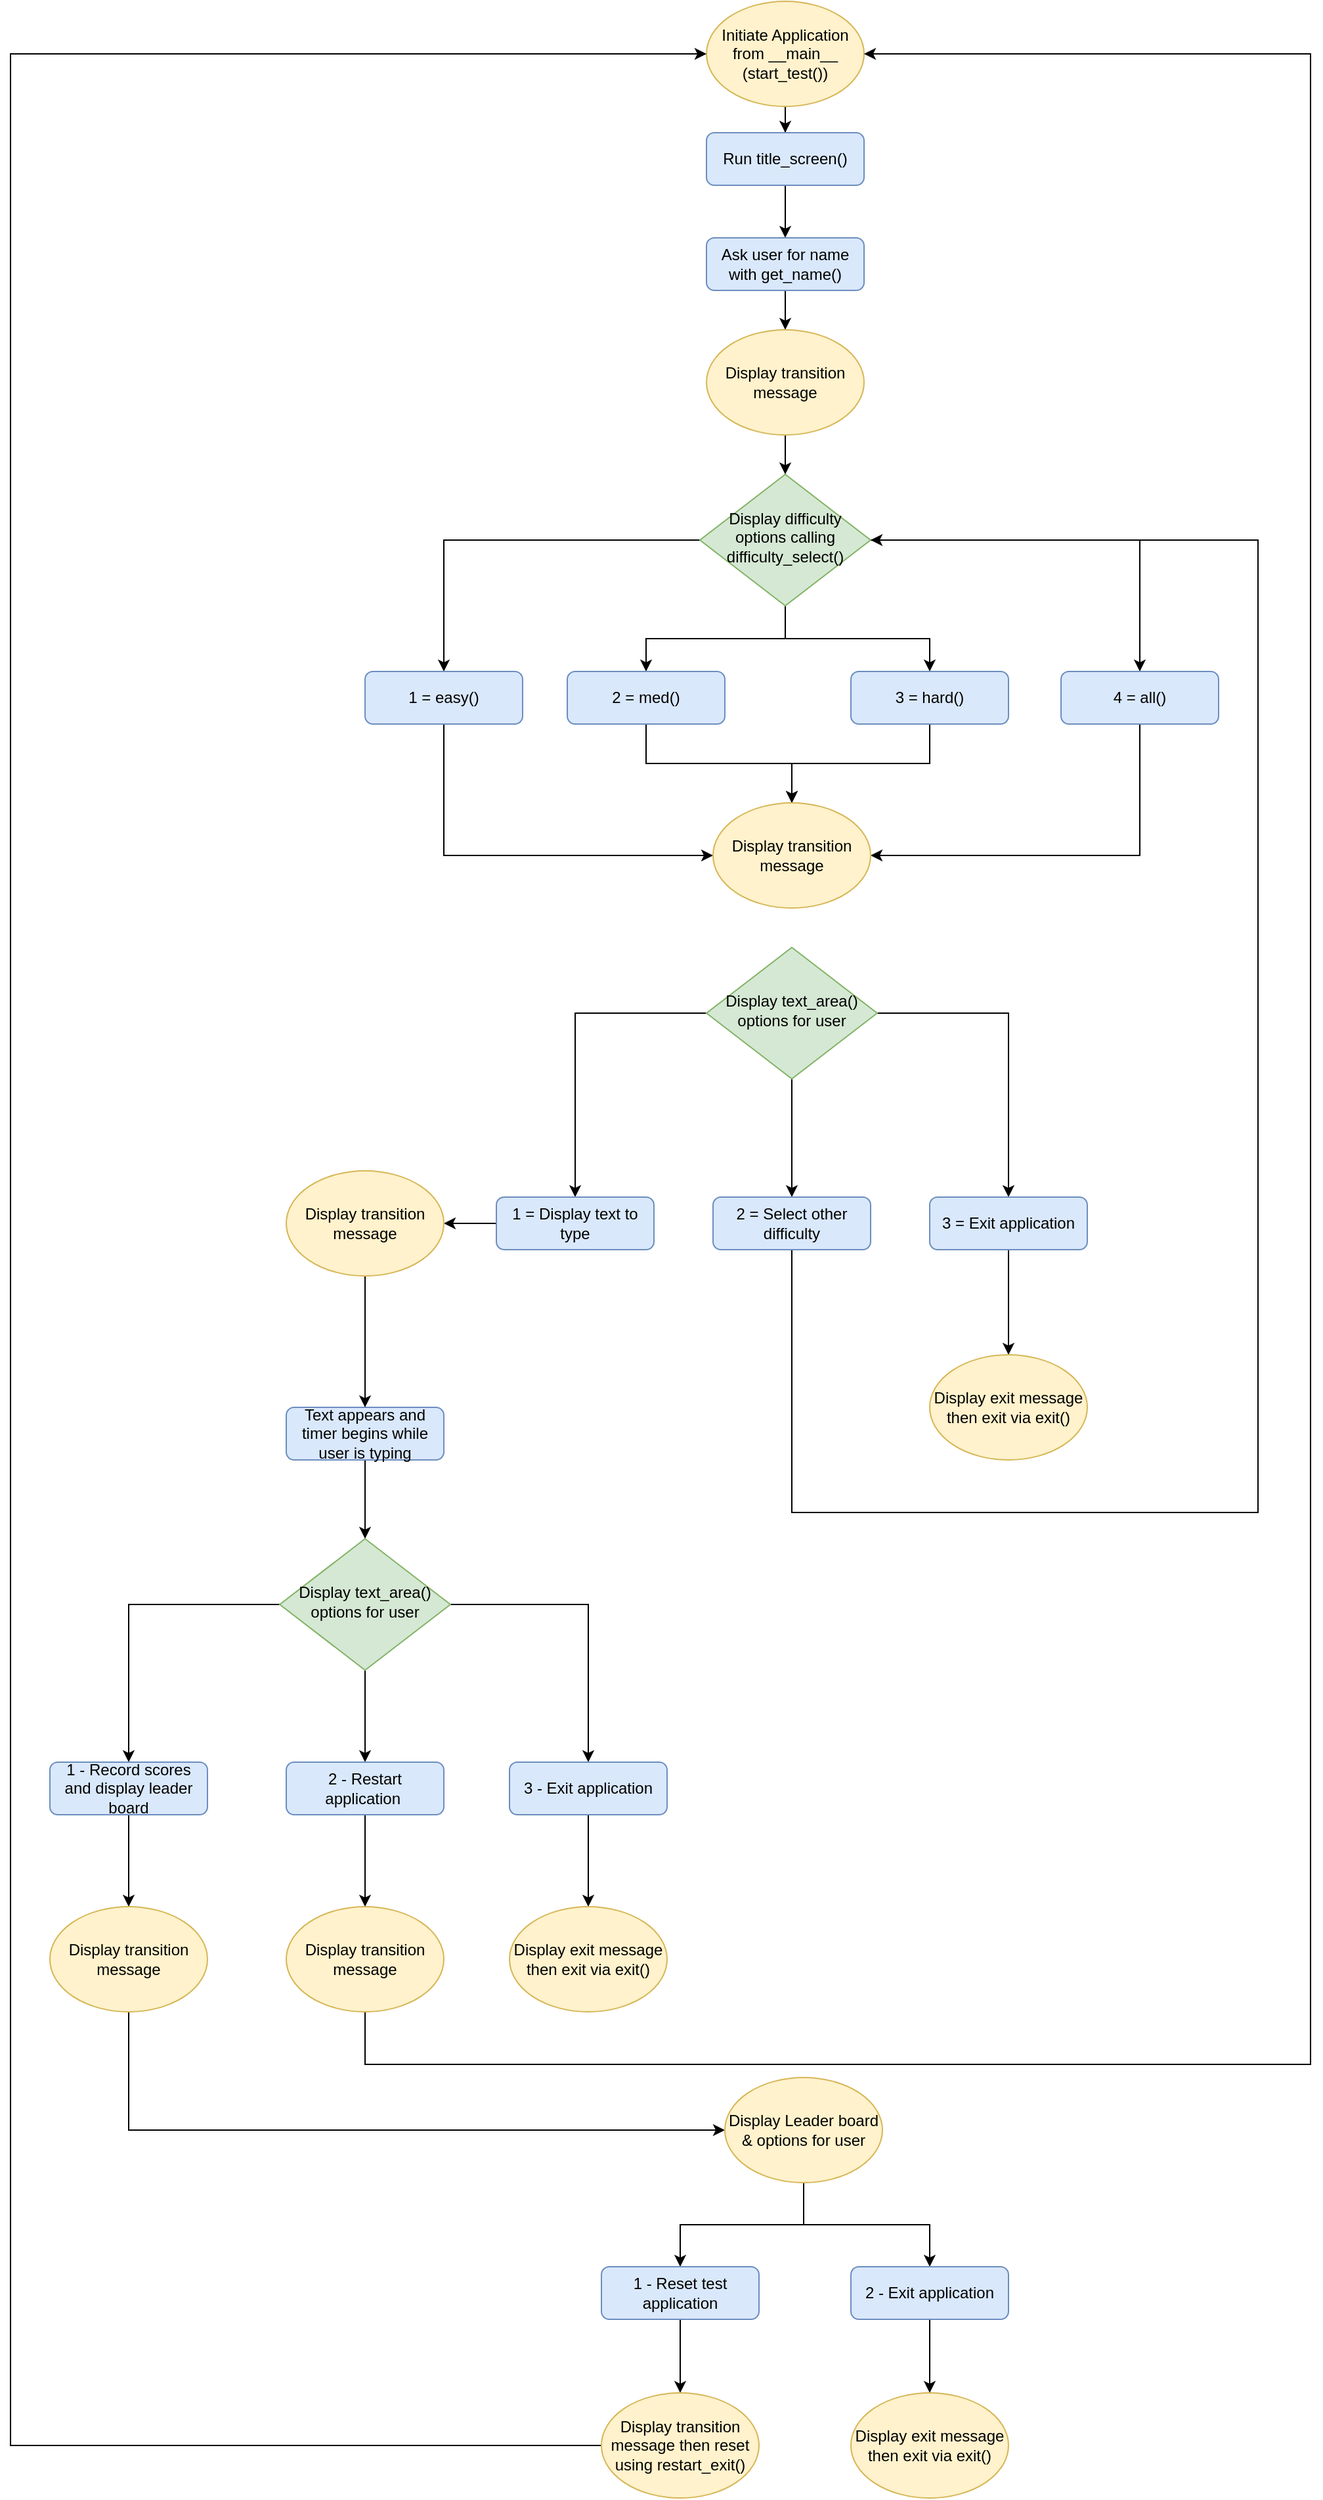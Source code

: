 <mxfile version="14.9.0" type="device"><diagram id="C5RBs43oDa-KdzZeNtuy" name="Page-1"><mxGraphModel dx="2489" dy="794" grid="1" gridSize="10" guides="1" tooltips="1" connect="1" arrows="1" fold="1" page="1" pageScale="1" pageWidth="827" pageHeight="1169" math="0" shadow="0"><root><mxCell id="WIyWlLk6GJQsqaUBKTNV-0"/><mxCell id="WIyWlLk6GJQsqaUBKTNV-1" parent="WIyWlLk6GJQsqaUBKTNV-0"/><mxCell id="LgmH9fNa_EhT_oG8DZl8-6" style="edgeStyle=orthogonalEdgeStyle;rounded=0;orthogonalLoop=1;jettySize=auto;html=1;entryX=0.5;entryY=0;entryDx=0;entryDy=0;" edge="1" parent="WIyWlLk6GJQsqaUBKTNV-1" source="WIyWlLk6GJQsqaUBKTNV-6" target="OskwsrJWK8YUwIfSYeyg-8"><mxGeometry relative="1" as="geometry"/></mxCell><mxCell id="LgmH9fNa_EhT_oG8DZl8-7" style="edgeStyle=orthogonalEdgeStyle;rounded=0;orthogonalLoop=1;jettySize=auto;html=1;entryX=0.5;entryY=0;entryDx=0;entryDy=0;" edge="1" parent="WIyWlLk6GJQsqaUBKTNV-1" source="WIyWlLk6GJQsqaUBKTNV-6" target="OskwsrJWK8YUwIfSYeyg-2"><mxGeometry relative="1" as="geometry"/></mxCell><mxCell id="LgmH9fNa_EhT_oG8DZl8-8" style="edgeStyle=orthogonalEdgeStyle;rounded=0;orthogonalLoop=1;jettySize=auto;html=1;entryX=0.5;entryY=0;entryDx=0;entryDy=0;" edge="1" parent="WIyWlLk6GJQsqaUBKTNV-1" source="WIyWlLk6GJQsqaUBKTNV-6" target="LgmH9fNa_EhT_oG8DZl8-0"><mxGeometry relative="1" as="geometry"/></mxCell><mxCell id="LgmH9fNa_EhT_oG8DZl8-9" style="edgeStyle=orthogonalEdgeStyle;rounded=0;orthogonalLoop=1;jettySize=auto;html=1;" edge="1" parent="WIyWlLk6GJQsqaUBKTNV-1" source="WIyWlLk6GJQsqaUBKTNV-6" target="OskwsrJWK8YUwIfSYeyg-5"><mxGeometry relative="1" as="geometry"/></mxCell><mxCell id="WIyWlLk6GJQsqaUBKTNV-6" value="Display difficulty options calling difficulty_select()" style="rhombus;whiteSpace=wrap;html=1;shadow=0;fontFamily=Helvetica;fontSize=12;align=center;strokeWidth=1;spacing=6;spacingTop=-4;fillColor=#d5e8d4;strokeColor=#82b366;" parent="WIyWlLk6GJQsqaUBKTNV-1" vertex="1"><mxGeometry x="335" y="370" width="130" height="100" as="geometry"/></mxCell><mxCell id="LgmH9fNa_EhT_oG8DZl8-82" style="edgeStyle=orthogonalEdgeStyle;rounded=0;orthogonalLoop=1;jettySize=auto;html=1;" edge="1" parent="WIyWlLk6GJQsqaUBKTNV-1" source="OskwsrJWK8YUwIfSYeyg-2" target="LgmH9fNa_EhT_oG8DZl8-26"><mxGeometry relative="1" as="geometry"/></mxCell><mxCell id="OskwsrJWK8YUwIfSYeyg-2" value="2 = med()" style="rounded=1;whiteSpace=wrap;html=1;fontSize=12;glass=0;strokeWidth=1;shadow=0;fillColor=#dae8fc;strokeColor=#6c8ebf;" parent="WIyWlLk6GJQsqaUBKTNV-1" vertex="1"><mxGeometry x="234" y="520" width="120" height="40" as="geometry"/></mxCell><mxCell id="LgmH9fNa_EhT_oG8DZl8-84" style="edgeStyle=orthogonalEdgeStyle;rounded=0;orthogonalLoop=1;jettySize=auto;html=1;entryX=1;entryY=0.5;entryDx=0;entryDy=0;" edge="1" parent="WIyWlLk6GJQsqaUBKTNV-1" source="OskwsrJWK8YUwIfSYeyg-5" target="LgmH9fNa_EhT_oG8DZl8-26"><mxGeometry relative="1" as="geometry"><Array as="points"><mxPoint x="670" y="660"/></Array></mxGeometry></mxCell><mxCell id="OskwsrJWK8YUwIfSYeyg-5" value="4 = all()" style="rounded=1;whiteSpace=wrap;html=1;fontSize=12;glass=0;strokeWidth=1;shadow=0;fillColor=#dae8fc;strokeColor=#6c8ebf;" parent="WIyWlLk6GJQsqaUBKTNV-1" vertex="1"><mxGeometry x="610" y="520" width="120" height="40" as="geometry"/></mxCell><mxCell id="LgmH9fNa_EhT_oG8DZl8-83" style="edgeStyle=orthogonalEdgeStyle;rounded=0;orthogonalLoop=1;jettySize=auto;html=1;entryX=0;entryY=0.5;entryDx=0;entryDy=0;" edge="1" parent="WIyWlLk6GJQsqaUBKTNV-1" source="OskwsrJWK8YUwIfSYeyg-8" target="LgmH9fNa_EhT_oG8DZl8-26"><mxGeometry relative="1" as="geometry"><Array as="points"><mxPoint x="140" y="660"/></Array></mxGeometry></mxCell><mxCell id="OskwsrJWK8YUwIfSYeyg-8" value="1 = easy()" style="rounded=1;whiteSpace=wrap;html=1;fontSize=12;glass=0;strokeWidth=1;shadow=0;fillColor=#dae8fc;strokeColor=#6c8ebf;" parent="WIyWlLk6GJQsqaUBKTNV-1" vertex="1"><mxGeometry x="80" y="520" width="120" height="40" as="geometry"/></mxCell><mxCell id="BEy0c1E4p_5yjDB73s1m-25" style="edgeStyle=orthogonalEdgeStyle;rounded=0;orthogonalLoop=1;jettySize=auto;html=1;" parent="WIyWlLk6GJQsqaUBKTNV-1" source="OskwsrJWK8YUwIfSYeyg-19" target="BEy0c1E4p_5yjDB73s1m-24" edge="1"><mxGeometry relative="1" as="geometry"/></mxCell><mxCell id="OskwsrJWK8YUwIfSYeyg-19" value="Initiate Application from __main__ (start_test())" style="ellipse;whiteSpace=wrap;html=1;fillColor=#fff2cc;strokeColor=#d6b656;" parent="WIyWlLk6GJQsqaUBKTNV-1" vertex="1"><mxGeometry x="340" y="10" width="120" height="80" as="geometry"/></mxCell><mxCell id="LgmH9fNa_EhT_oG8DZl8-4" style="edgeStyle=orthogonalEdgeStyle;rounded=0;orthogonalLoop=1;jettySize=auto;html=1;" edge="1" parent="WIyWlLk6GJQsqaUBKTNV-1" source="BEy0c1E4p_5yjDB73s1m-24" target="LgmH9fNa_EhT_oG8DZl8-1"><mxGeometry relative="1" as="geometry"/></mxCell><mxCell id="BEy0c1E4p_5yjDB73s1m-24" value="Run title_screen()" style="rounded=1;whiteSpace=wrap;html=1;fontSize=12;glass=0;strokeWidth=1;shadow=0;fillColor=#dae8fc;strokeColor=#6c8ebf;" parent="WIyWlLk6GJQsqaUBKTNV-1" vertex="1"><mxGeometry x="340" y="110" width="120" height="40" as="geometry"/></mxCell><mxCell id="LgmH9fNa_EhT_oG8DZl8-43" style="edgeStyle=orthogonalEdgeStyle;rounded=0;orthogonalLoop=1;jettySize=auto;html=1;" edge="1" parent="WIyWlLk6GJQsqaUBKTNV-1" source="X7OI6XJYV-5hqdW47y1u-2" target="LgmH9fNa_EhT_oG8DZl8-42"><mxGeometry relative="1" as="geometry"/></mxCell><mxCell id="X7OI6XJYV-5hqdW47y1u-2" value="Text appears and timer begins while user is typing" style="rounded=1;whiteSpace=wrap;html=1;fontSize=12;glass=0;strokeWidth=1;shadow=0;fillColor=#dae8fc;strokeColor=#6c8ebf;" parent="WIyWlLk6GJQsqaUBKTNV-1" vertex="1"><mxGeometry x="20" y="1080" width="120" height="40" as="geometry"/></mxCell><mxCell id="LgmH9fNa_EhT_oG8DZl8-81" style="edgeStyle=orthogonalEdgeStyle;rounded=0;orthogonalLoop=1;jettySize=auto;html=1;" edge="1" parent="WIyWlLk6GJQsqaUBKTNV-1" source="LgmH9fNa_EhT_oG8DZl8-0" target="LgmH9fNa_EhT_oG8DZl8-26"><mxGeometry relative="1" as="geometry"/></mxCell><mxCell id="LgmH9fNa_EhT_oG8DZl8-0" value="3 = hard()" style="rounded=1;whiteSpace=wrap;html=1;fontSize=12;glass=0;strokeWidth=1;shadow=0;fillColor=#dae8fc;strokeColor=#6c8ebf;" vertex="1" parent="WIyWlLk6GJQsqaUBKTNV-1"><mxGeometry x="450" y="520" width="120" height="40" as="geometry"/></mxCell><mxCell id="LgmH9fNa_EhT_oG8DZl8-79" style="edgeStyle=orthogonalEdgeStyle;rounded=0;orthogonalLoop=1;jettySize=auto;html=1;" edge="1" parent="WIyWlLk6GJQsqaUBKTNV-1" source="LgmH9fNa_EhT_oG8DZl8-1" target="LgmH9fNa_EhT_oG8DZl8-78"><mxGeometry relative="1" as="geometry"/></mxCell><mxCell id="LgmH9fNa_EhT_oG8DZl8-1" value="Ask user for name with get_name()" style="rounded=1;whiteSpace=wrap;html=1;fontSize=12;glass=0;strokeWidth=1;shadow=0;fillColor=#dae8fc;strokeColor=#6c8ebf;" vertex="1" parent="WIyWlLk6GJQsqaUBKTNV-1"><mxGeometry x="340" y="190" width="120" height="40" as="geometry"/></mxCell><mxCell id="LgmH9fNa_EhT_oG8DZl8-33" style="edgeStyle=orthogonalEdgeStyle;rounded=0;orthogonalLoop=1;jettySize=auto;html=1;" edge="1" parent="WIyWlLk6GJQsqaUBKTNV-1" source="LgmH9fNa_EhT_oG8DZl8-13" target="LgmH9fNa_EhT_oG8DZl8-32"><mxGeometry relative="1" as="geometry"/></mxCell><mxCell id="LgmH9fNa_EhT_oG8DZl8-34" style="edgeStyle=orthogonalEdgeStyle;rounded=0;orthogonalLoop=1;jettySize=auto;html=1;" edge="1" parent="WIyWlLk6GJQsqaUBKTNV-1" source="LgmH9fNa_EhT_oG8DZl8-13" target="LgmH9fNa_EhT_oG8DZl8-30"><mxGeometry relative="1" as="geometry"/></mxCell><mxCell id="LgmH9fNa_EhT_oG8DZl8-35" style="edgeStyle=orthogonalEdgeStyle;rounded=0;orthogonalLoop=1;jettySize=auto;html=1;entryX=0.5;entryY=0;entryDx=0;entryDy=0;" edge="1" parent="WIyWlLk6GJQsqaUBKTNV-1" source="LgmH9fNa_EhT_oG8DZl8-13" target="LgmH9fNa_EhT_oG8DZl8-31"><mxGeometry relative="1" as="geometry"/></mxCell><mxCell id="LgmH9fNa_EhT_oG8DZl8-13" value="Display text_area() options for user" style="rhombus;whiteSpace=wrap;html=1;shadow=0;fontFamily=Helvetica;fontSize=12;align=center;strokeWidth=1;spacing=6;spacingTop=-4;fillColor=#d5e8d4;strokeColor=#82b366;" vertex="1" parent="WIyWlLk6GJQsqaUBKTNV-1"><mxGeometry x="340" y="730" width="130" height="100" as="geometry"/></mxCell><mxCell id="LgmH9fNa_EhT_oG8DZl8-26" value="Display transition message" style="ellipse;whiteSpace=wrap;html=1;fillColor=#fff2cc;strokeColor=#d6b656;" vertex="1" parent="WIyWlLk6GJQsqaUBKTNV-1"><mxGeometry x="345" y="620" width="120" height="80" as="geometry"/></mxCell><mxCell id="LgmH9fNa_EhT_oG8DZl8-66" style="edgeStyle=orthogonalEdgeStyle;rounded=0;orthogonalLoop=1;jettySize=auto;html=1;" edge="1" parent="WIyWlLk6GJQsqaUBKTNV-1" source="LgmH9fNa_EhT_oG8DZl8-30" target="WIyWlLk6GJQsqaUBKTNV-6"><mxGeometry relative="1" as="geometry"><mxPoint x="800" y="266" as="targetPoint"/><Array as="points"><mxPoint x="405" y="1160"/><mxPoint x="760" y="1160"/><mxPoint x="760" y="420"/></Array></mxGeometry></mxCell><mxCell id="LgmH9fNa_EhT_oG8DZl8-30" value="2 = Select other difficulty" style="rounded=1;whiteSpace=wrap;html=1;fontSize=12;glass=0;strokeWidth=1;shadow=0;fillColor=#dae8fc;strokeColor=#6c8ebf;" vertex="1" parent="WIyWlLk6GJQsqaUBKTNV-1"><mxGeometry x="345" y="920" width="120" height="40" as="geometry"/></mxCell><mxCell id="LgmH9fNa_EhT_oG8DZl8-75" style="edgeStyle=orthogonalEdgeStyle;rounded=0;orthogonalLoop=1;jettySize=auto;html=1;" edge="1" parent="WIyWlLk6GJQsqaUBKTNV-1" source="LgmH9fNa_EhT_oG8DZl8-31" target="LgmH9fNa_EhT_oG8DZl8-71"><mxGeometry relative="1" as="geometry"/></mxCell><mxCell id="LgmH9fNa_EhT_oG8DZl8-31" value="3 = Exit application" style="rounded=1;whiteSpace=wrap;html=1;fontSize=12;glass=0;strokeWidth=1;shadow=0;fillColor=#dae8fc;strokeColor=#6c8ebf;" vertex="1" parent="WIyWlLk6GJQsqaUBKTNV-1"><mxGeometry x="510" y="920" width="120" height="40" as="geometry"/></mxCell><mxCell id="LgmH9fNa_EhT_oG8DZl8-37" style="edgeStyle=orthogonalEdgeStyle;rounded=0;orthogonalLoop=1;jettySize=auto;html=1;" edge="1" parent="WIyWlLk6GJQsqaUBKTNV-1" source="LgmH9fNa_EhT_oG8DZl8-32" target="LgmH9fNa_EhT_oG8DZl8-36"><mxGeometry relative="1" as="geometry"/></mxCell><mxCell id="LgmH9fNa_EhT_oG8DZl8-32" value="1 = Display text to type" style="rounded=1;whiteSpace=wrap;html=1;fontSize=12;glass=0;strokeWidth=1;shadow=0;fillColor=#dae8fc;strokeColor=#6c8ebf;" vertex="1" parent="WIyWlLk6GJQsqaUBKTNV-1"><mxGeometry x="180" y="920" width="120" height="40" as="geometry"/></mxCell><mxCell id="LgmH9fNa_EhT_oG8DZl8-41" style="edgeStyle=orthogonalEdgeStyle;rounded=0;orthogonalLoop=1;jettySize=auto;html=1;" edge="1" parent="WIyWlLk6GJQsqaUBKTNV-1" source="LgmH9fNa_EhT_oG8DZl8-36" target="X7OI6XJYV-5hqdW47y1u-2"><mxGeometry relative="1" as="geometry"/></mxCell><mxCell id="LgmH9fNa_EhT_oG8DZl8-36" value="Display transition message" style="ellipse;whiteSpace=wrap;html=1;fillColor=#fff2cc;strokeColor=#d6b656;" vertex="1" parent="WIyWlLk6GJQsqaUBKTNV-1"><mxGeometry x="20" y="900" width="120" height="80" as="geometry"/></mxCell><mxCell id="LgmH9fNa_EhT_oG8DZl8-49" style="edgeStyle=orthogonalEdgeStyle;rounded=0;orthogonalLoop=1;jettySize=auto;html=1;" edge="1" parent="WIyWlLk6GJQsqaUBKTNV-1" source="LgmH9fNa_EhT_oG8DZl8-42" target="LgmH9fNa_EhT_oG8DZl8-46"><mxGeometry relative="1" as="geometry"/></mxCell><mxCell id="LgmH9fNa_EhT_oG8DZl8-50" style="edgeStyle=orthogonalEdgeStyle;rounded=0;orthogonalLoop=1;jettySize=auto;html=1;" edge="1" parent="WIyWlLk6GJQsqaUBKTNV-1" source="LgmH9fNa_EhT_oG8DZl8-42" target="LgmH9fNa_EhT_oG8DZl8-47"><mxGeometry relative="1" as="geometry"/></mxCell><mxCell id="LgmH9fNa_EhT_oG8DZl8-51" style="edgeStyle=orthogonalEdgeStyle;rounded=0;orthogonalLoop=1;jettySize=auto;html=1;" edge="1" parent="WIyWlLk6GJQsqaUBKTNV-1" source="LgmH9fNa_EhT_oG8DZl8-42" target="LgmH9fNa_EhT_oG8DZl8-48"><mxGeometry relative="1" as="geometry"/></mxCell><mxCell id="LgmH9fNa_EhT_oG8DZl8-42" value="Display text_area() options for user" style="rhombus;whiteSpace=wrap;html=1;shadow=0;fontFamily=Helvetica;fontSize=12;align=center;strokeWidth=1;spacing=6;spacingTop=-4;fillColor=#d5e8d4;strokeColor=#82b366;" vertex="1" parent="WIyWlLk6GJQsqaUBKTNV-1"><mxGeometry x="15" y="1180" width="130" height="100" as="geometry"/></mxCell><mxCell id="LgmH9fNa_EhT_oG8DZl8-57" style="edgeStyle=orthogonalEdgeStyle;rounded=0;orthogonalLoop=1;jettySize=auto;html=1;" edge="1" parent="WIyWlLk6GJQsqaUBKTNV-1" source="LgmH9fNa_EhT_oG8DZl8-46" target="LgmH9fNa_EhT_oG8DZl8-55"><mxGeometry relative="1" as="geometry"/></mxCell><mxCell id="LgmH9fNa_EhT_oG8DZl8-46" value="1 - Record scores and display leader board" style="rounded=1;whiteSpace=wrap;html=1;fontSize=12;glass=0;strokeWidth=1;shadow=0;fillColor=#dae8fc;strokeColor=#6c8ebf;" vertex="1" parent="WIyWlLk6GJQsqaUBKTNV-1"><mxGeometry x="-160" y="1350" width="120" height="40" as="geometry"/></mxCell><mxCell id="LgmH9fNa_EhT_oG8DZl8-68" style="edgeStyle=orthogonalEdgeStyle;rounded=0;orthogonalLoop=1;jettySize=auto;html=1;" edge="1" parent="WIyWlLk6GJQsqaUBKTNV-1" source="LgmH9fNa_EhT_oG8DZl8-47" target="LgmH9fNa_EhT_oG8DZl8-67"><mxGeometry relative="1" as="geometry"/></mxCell><mxCell id="LgmH9fNa_EhT_oG8DZl8-47" value="2 - Restart application&amp;nbsp;" style="rounded=1;whiteSpace=wrap;html=1;fontSize=12;glass=0;strokeWidth=1;shadow=0;fillColor=#dae8fc;strokeColor=#6c8ebf;" vertex="1" parent="WIyWlLk6GJQsqaUBKTNV-1"><mxGeometry x="20" y="1350" width="120" height="40" as="geometry"/></mxCell><mxCell id="LgmH9fNa_EhT_oG8DZl8-74" style="edgeStyle=orthogonalEdgeStyle;rounded=0;orthogonalLoop=1;jettySize=auto;html=1;" edge="1" parent="WIyWlLk6GJQsqaUBKTNV-1" source="LgmH9fNa_EhT_oG8DZl8-48" target="LgmH9fNa_EhT_oG8DZl8-73"><mxGeometry relative="1" as="geometry"/></mxCell><mxCell id="LgmH9fNa_EhT_oG8DZl8-48" value="3 - Exit application" style="rounded=1;whiteSpace=wrap;html=1;fontSize=12;glass=0;strokeWidth=1;shadow=0;fillColor=#dae8fc;strokeColor=#6c8ebf;" vertex="1" parent="WIyWlLk6GJQsqaUBKTNV-1"><mxGeometry x="190" y="1350" width="120" height="40" as="geometry"/></mxCell><mxCell id="LgmH9fNa_EhT_oG8DZl8-59" style="edgeStyle=orthogonalEdgeStyle;rounded=0;orthogonalLoop=1;jettySize=auto;html=1;entryX=0;entryY=0.5;entryDx=0;entryDy=0;" edge="1" parent="WIyWlLk6GJQsqaUBKTNV-1" source="LgmH9fNa_EhT_oG8DZl8-55" target="LgmH9fNa_EhT_oG8DZl8-56"><mxGeometry relative="1" as="geometry"><Array as="points"><mxPoint x="-100" y="1630"/><mxPoint x="354" y="1630"/></Array></mxGeometry></mxCell><mxCell id="LgmH9fNa_EhT_oG8DZl8-55" value="Display transition message" style="ellipse;whiteSpace=wrap;html=1;fillColor=#fff2cc;strokeColor=#d6b656;" vertex="1" parent="WIyWlLk6GJQsqaUBKTNV-1"><mxGeometry x="-160" y="1460" width="120" height="80" as="geometry"/></mxCell><mxCell id="LgmH9fNa_EhT_oG8DZl8-62" style="edgeStyle=orthogonalEdgeStyle;rounded=0;orthogonalLoop=1;jettySize=auto;html=1;" edge="1" parent="WIyWlLk6GJQsqaUBKTNV-1" source="LgmH9fNa_EhT_oG8DZl8-56" target="LgmH9fNa_EhT_oG8DZl8-60"><mxGeometry relative="1" as="geometry"/></mxCell><mxCell id="LgmH9fNa_EhT_oG8DZl8-63" style="edgeStyle=orthogonalEdgeStyle;rounded=0;orthogonalLoop=1;jettySize=auto;html=1;entryX=0.5;entryY=0;entryDx=0;entryDy=0;" edge="1" parent="WIyWlLk6GJQsqaUBKTNV-1" source="LgmH9fNa_EhT_oG8DZl8-56" target="LgmH9fNa_EhT_oG8DZl8-61"><mxGeometry relative="1" as="geometry"/></mxCell><mxCell id="LgmH9fNa_EhT_oG8DZl8-56" value="Display Leader board &amp;amp; options for user" style="ellipse;whiteSpace=wrap;html=1;fillColor=#fff2cc;strokeColor=#d6b656;" vertex="1" parent="WIyWlLk6GJQsqaUBKTNV-1"><mxGeometry x="354" y="1590" width="120" height="80" as="geometry"/></mxCell><mxCell id="LgmH9fNa_EhT_oG8DZl8-86" style="edgeStyle=orthogonalEdgeStyle;rounded=0;orthogonalLoop=1;jettySize=auto;html=1;" edge="1" parent="WIyWlLk6GJQsqaUBKTNV-1" source="LgmH9fNa_EhT_oG8DZl8-60" target="LgmH9fNa_EhT_oG8DZl8-85"><mxGeometry relative="1" as="geometry"/></mxCell><mxCell id="LgmH9fNa_EhT_oG8DZl8-60" value="1 - Reset test application" style="rounded=1;whiteSpace=wrap;html=1;fontSize=12;glass=0;strokeWidth=1;shadow=0;fillColor=#dae8fc;strokeColor=#6c8ebf;" vertex="1" parent="WIyWlLk6GJQsqaUBKTNV-1"><mxGeometry x="260" y="1734" width="120" height="40" as="geometry"/></mxCell><mxCell id="LgmH9fNa_EhT_oG8DZl8-77" style="edgeStyle=orthogonalEdgeStyle;rounded=0;orthogonalLoop=1;jettySize=auto;html=1;" edge="1" parent="WIyWlLk6GJQsqaUBKTNV-1" source="LgmH9fNa_EhT_oG8DZl8-61" target="LgmH9fNa_EhT_oG8DZl8-76"><mxGeometry relative="1" as="geometry"/></mxCell><mxCell id="LgmH9fNa_EhT_oG8DZl8-61" value="2 - Exit application" style="rounded=1;whiteSpace=wrap;html=1;fontSize=12;glass=0;strokeWidth=1;shadow=0;fillColor=#dae8fc;strokeColor=#6c8ebf;" vertex="1" parent="WIyWlLk6GJQsqaUBKTNV-1"><mxGeometry x="450" y="1734" width="120" height="40" as="geometry"/></mxCell><mxCell id="LgmH9fNa_EhT_oG8DZl8-69" style="edgeStyle=orthogonalEdgeStyle;rounded=0;orthogonalLoop=1;jettySize=auto;html=1;entryX=1;entryY=0.5;entryDx=0;entryDy=0;" edge="1" parent="WIyWlLk6GJQsqaUBKTNV-1" source="LgmH9fNa_EhT_oG8DZl8-67" target="OskwsrJWK8YUwIfSYeyg-19"><mxGeometry relative="1" as="geometry"><mxPoint x="880" y="40" as="targetPoint"/><Array as="points"><mxPoint x="80" y="1580"/><mxPoint x="800" y="1580"/><mxPoint x="800" y="50"/></Array></mxGeometry></mxCell><mxCell id="LgmH9fNa_EhT_oG8DZl8-67" value="Display transition message" style="ellipse;whiteSpace=wrap;html=1;fillColor=#fff2cc;strokeColor=#d6b656;" vertex="1" parent="WIyWlLk6GJQsqaUBKTNV-1"><mxGeometry x="20" y="1460" width="120" height="80" as="geometry"/></mxCell><mxCell id="LgmH9fNa_EhT_oG8DZl8-71" value="Display exit message then exit via exit()" style="ellipse;whiteSpace=wrap;html=1;fillColor=#fff2cc;strokeColor=#d6b656;" vertex="1" parent="WIyWlLk6GJQsqaUBKTNV-1"><mxGeometry x="510" y="1040" width="120" height="80" as="geometry"/></mxCell><mxCell id="LgmH9fNa_EhT_oG8DZl8-73" value="Display exit message then exit via exit()" style="ellipse;whiteSpace=wrap;html=1;fillColor=#fff2cc;strokeColor=#d6b656;" vertex="1" parent="WIyWlLk6GJQsqaUBKTNV-1"><mxGeometry x="190" y="1460" width="120" height="80" as="geometry"/></mxCell><mxCell id="LgmH9fNa_EhT_oG8DZl8-76" value="Display exit message then exit via exit()" style="ellipse;whiteSpace=wrap;html=1;fillColor=#fff2cc;strokeColor=#d6b656;" vertex="1" parent="WIyWlLk6GJQsqaUBKTNV-1"><mxGeometry x="450" y="1830" width="120" height="80" as="geometry"/></mxCell><mxCell id="LgmH9fNa_EhT_oG8DZl8-80" style="edgeStyle=orthogonalEdgeStyle;rounded=0;orthogonalLoop=1;jettySize=auto;html=1;" edge="1" parent="WIyWlLk6GJQsqaUBKTNV-1" source="LgmH9fNa_EhT_oG8DZl8-78" target="WIyWlLk6GJQsqaUBKTNV-6"><mxGeometry relative="1" as="geometry"/></mxCell><mxCell id="LgmH9fNa_EhT_oG8DZl8-78" value="Display transition message" style="ellipse;whiteSpace=wrap;html=1;fillColor=#fff2cc;strokeColor=#d6b656;" vertex="1" parent="WIyWlLk6GJQsqaUBKTNV-1"><mxGeometry x="340" y="260" width="120" height="80" as="geometry"/></mxCell><mxCell id="LgmH9fNa_EhT_oG8DZl8-87" style="edgeStyle=orthogonalEdgeStyle;rounded=0;orthogonalLoop=1;jettySize=auto;html=1;entryX=0;entryY=0.5;entryDx=0;entryDy=0;" edge="1" parent="WIyWlLk6GJQsqaUBKTNV-1" source="LgmH9fNa_EhT_oG8DZl8-85" target="OskwsrJWK8YUwIfSYeyg-19"><mxGeometry relative="1" as="geometry"><mxPoint x="-200" y="40" as="targetPoint"/><Array as="points"><mxPoint x="-190" y="1870"/><mxPoint x="-190" y="50"/></Array></mxGeometry></mxCell><mxCell id="LgmH9fNa_EhT_oG8DZl8-85" value="Display transition message then reset using restart_exit()" style="ellipse;whiteSpace=wrap;html=1;fillColor=#fff2cc;strokeColor=#d6b656;" vertex="1" parent="WIyWlLk6GJQsqaUBKTNV-1"><mxGeometry x="260" y="1830" width="120" height="80" as="geometry"/></mxCell></root></mxGraphModel></diagram></mxfile>